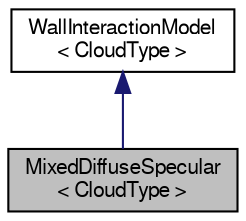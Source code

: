 digraph "MixedDiffuseSpecular&lt; CloudType &gt;"
{
  bgcolor="transparent";
  edge [fontname="FreeSans",fontsize="10",labelfontname="FreeSans",labelfontsize="10"];
  node [fontname="FreeSans",fontsize="10",shape=record];
  Node0 [label="MixedDiffuseSpecular\l\< CloudType \>",height=0.2,width=0.4,color="black", fillcolor="grey75", style="filled", fontcolor="black"];
  Node1 -> Node0 [dir="back",color="midnightblue",fontsize="10",style="solid",fontname="FreeSans"];
  Node1 [label="WallInteractionModel\l\< CloudType \>",height=0.2,width=0.4,color="black",URL="$a23678.html",tooltip="Templated wall interaction model class. "];
}
